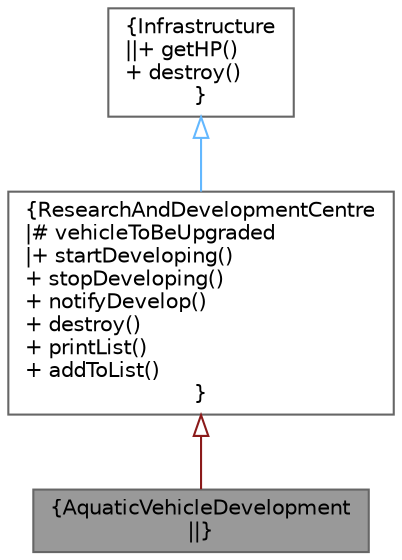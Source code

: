 digraph "AquaticVehicleDevelopment"
{
 // LATEX_PDF_SIZE
  bgcolor="transparent";
  edge [fontname=Helvetica,fontsize=10,labelfontname=Helvetica,labelfontsize=10];
  node [fontname=Helvetica,fontsize=10,shape=box,height=0.2,width=0.4];
  Node1 [label="{AquaticVehicleDevelopment\n||}",height=0.2,width=0.4,color="gray40", fillcolor="grey60", style="filled", fontcolor="black",tooltip=" "];
  Node2 -> Node1 [dir="back",color="firebrick4",style="solid",arrowtail="onormal"];
  Node2 [label="{ResearchAndDevelopmentCentre\n|# vehicleToBeUpgraded\l|+ startDeveloping()\l+ stopDeveloping()\l+ notifyDevelop()\l+ destroy()\l+ printList()\l+ addToList()\l}",height=0.2,width=0.4,color="gray40", fillcolor="white", style="filled",URL="$class_research_and_development_centre.html",tooltip=" "];
  Node3 -> Node2 [dir="back",color="steelblue1",style="solid",arrowtail="onormal"];
  Node3 [label="{Infrastructure\n||+ getHP()\l+ destroy()\l}",height=0.2,width=0.4,color="gray40", fillcolor="white", style="filled",URL="$class_infrastructure.html",tooltip=" "];
}
